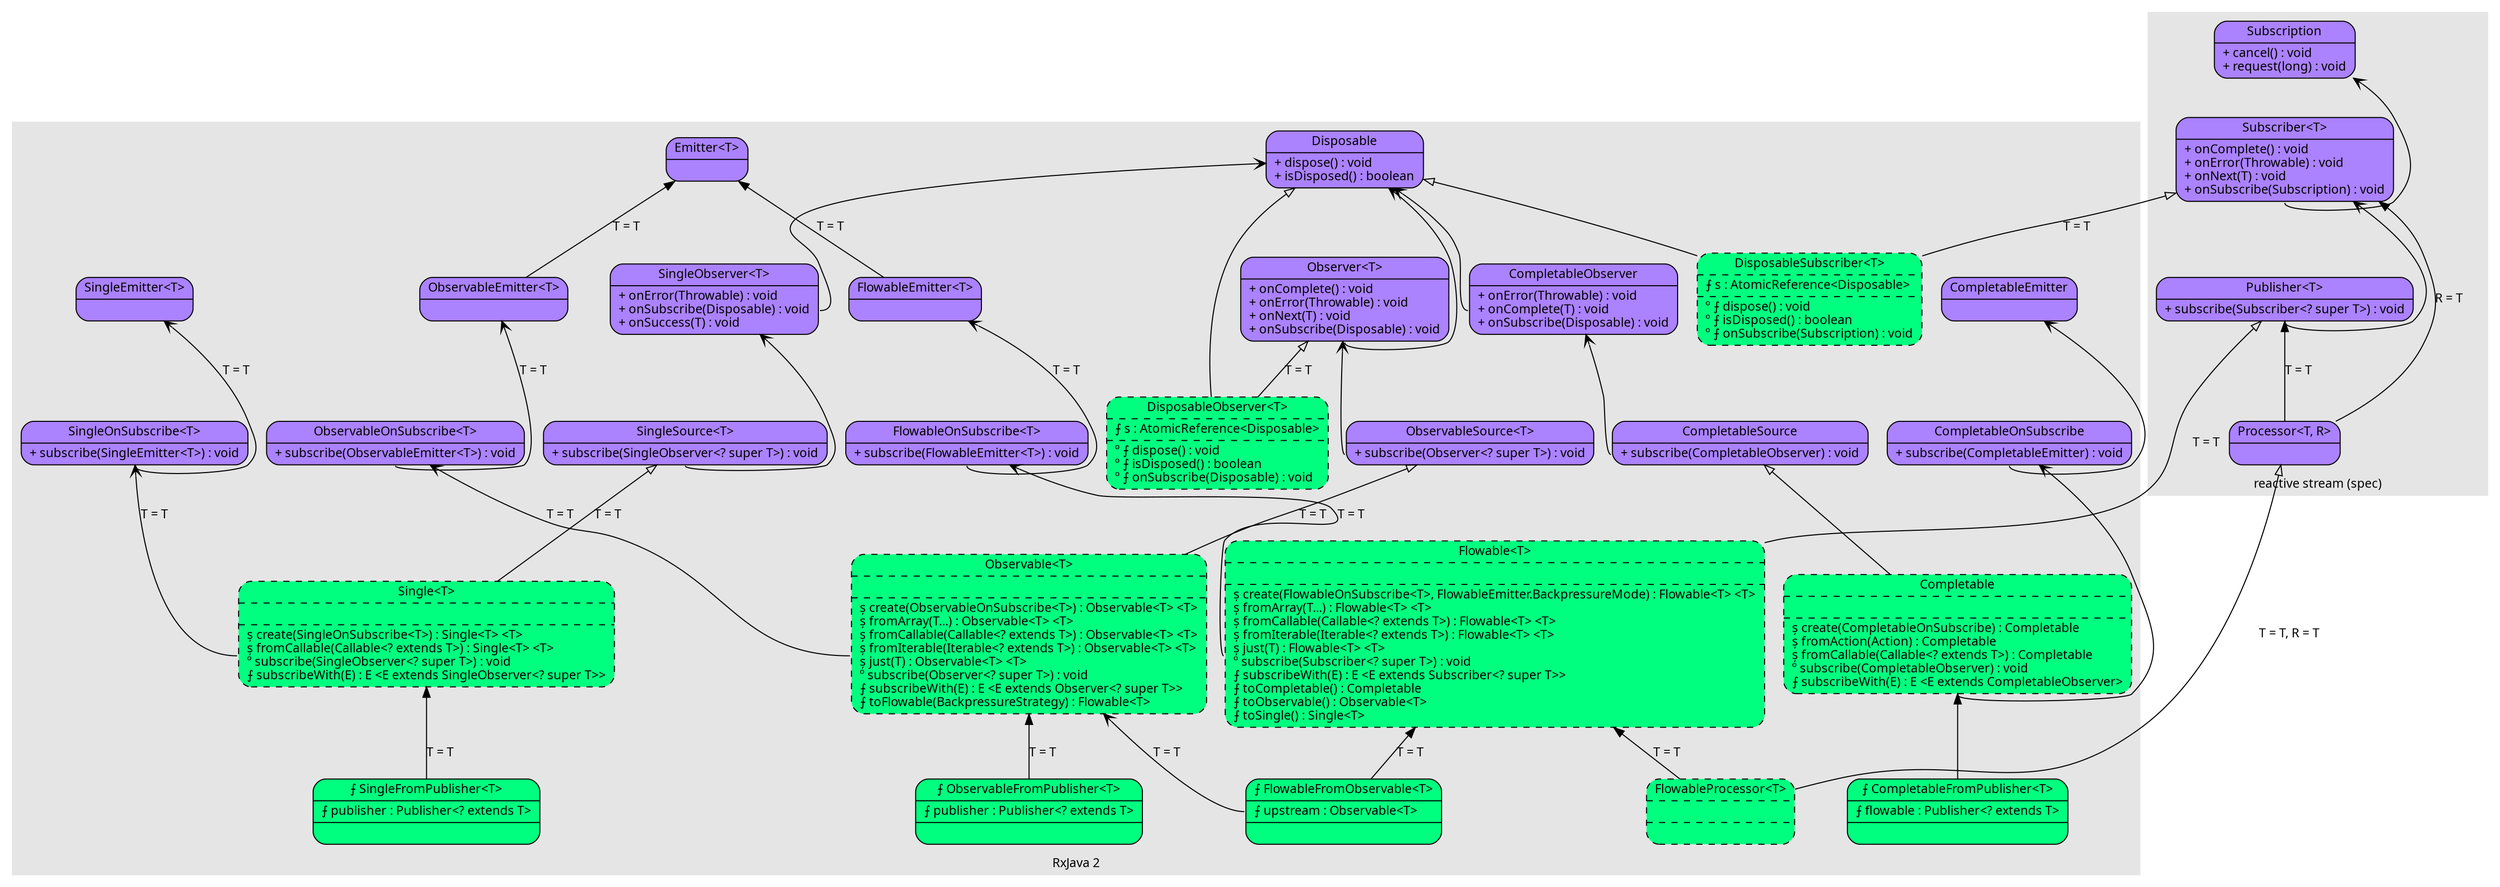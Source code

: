 digraph reactive {
	rankdir = BT;
    fontname = "Verdana";
    fontsize = 12;
    node [fontname = "Verdana", fontsize = 12, shape = "record"];
    edge [fontname = "Verdana", fontsize = 12];
    
	subgraph cluster25 {
		label = "reactive stream (spec)";
		style = filled;
		color = grey90;
		Processor [label = "{<f0>Processor&lt;T, R&gt;|}", style = "rounded, filled", fillcolor = "mediumpurple1"];
		Publisher [label = "{<f0>Publisher&lt;T&gt;|<f2>+ subscribe(Subscriber&lt;? super T&gt;) : void\l}", style = "rounded, filled", fillcolor = "mediumpurple1"];
		Subscriber [label = "{<f0>Subscriber&lt;T&gt;|<f2>+ onComplete() : void\l+ onError(Throwable) : void\l+ onNext(T) : void\l+ onSubscribe(Subscription) : void\l}", style = "rounded, filled", fillcolor = "mediumpurple1"];
		Subscription [label = "{<f0>Subscription|<f2>+ cancel() : void\l+ request(long) : void\l}", style = "rounded, filled", fillcolor = "mediumpurple1"];
	}
	
	subgraph cluster75 {
		label = "RxJava 2";
		style = filled;
		color = grey90;
		Completable [label = "{<f0>Completable|<f1>|<f2>&#537; create(CompletableOnSubscribe) : Completable\l&#537; fromAction(Action) : Completable\l&#537; fromCallable(Callable&lt;? extends T&gt;) : Completable\l&#186; subscribe(CompletableObserver) : void\l&#10765; subscribeWith(E) : E &lt;E extends CompletableObserver&gt;\l}", style = "rounded, filled, dashed", fillcolor = "springgreen"];
		CompletableEmitter [label = "{<f0>CompletableEmitter|<f2>}", style = "rounded, filled", fillcolor = "mediumpurple1"];
		CompletableFromPublisher [label = "{<f0>&#10765; CompletableFromPublisher&lt;T&gt;|<f1>&#10765; flowable : Publisher&lt;? extends T&gt;\l|<f2>}", style = "rounded, filled", fillcolor = "springgreen"];
		CompletableObserver [label = "{<f0>CompletableObserver|<f2>+ onError(Throwable) : void\l+ onComplete(T) : void\l+ onSubscribe(Disposable) : void\l}", style = "rounded, filled", fillcolor = "mediumpurple1"];
		CompletableOnSubscribe [label = "{<f0>CompletableOnSubscribe|<f2>+ subscribe(CompletableEmitter) : void\l}", style = "rounded, filled", fillcolor = "mediumpurple1"];
		CompletableSource [label = "{<f0>CompletableSource|<f2>+ subscribe(CompletableObserver) : void\l}", style = "rounded, filled", fillcolor = "mediumpurple1"];
		Disposable [label = "{<f0>Disposable|<f2>+ dispose() : void\l+ isDisposed() : boolean\l}", style = "rounded, filled", fillcolor = "mediumpurple1"];
		DisposableObserver [label = "{<f0>DisposableObserver&lt;T&gt;|<f1>&#10765; s : AtomicReference&lt;Disposable&gt;\l|<f2>&#186; &#10765; dispose() : void\l&#186; &#10765; isDisposed() : boolean\l&#186; &#10765; onSubscribe(Disposable) : void\l}", style = "rounded, filled, dashed", fillcolor = "springgreen"];
		DisposableSubscriber [label = "{<f0>DisposableSubscriber&lt;T&gt;|<f1>&#10765; s : AtomicReference&lt;Disposable&gt;\l|<f2>&#186; &#10765; dispose() : void\l&#186; &#10765; isDisposed() : boolean\l&#186; &#10765; onSubscribe(Subscription) : void\l}", style = "rounded, filled, dashed", fillcolor = "springgreen"];
		Emitter [label = "{<f0>Emitter&lt;T&gt;|<f2>}", style = "rounded, filled", fillcolor = "mediumpurple1"];
		Flowable [label = "{<f0>Flowable&lt;T&gt;|<f1>|<f2>&#537; create(FlowableOnSubscribe&lt;T&gt;, FlowableEmitter.BackpressureMode) : Flowable&lt;T&gt; &lt;T&gt;\l&#537; fromArray(T...) : Flowable&lt;T&gt; &lt;T&gt;\l&#537; fromCallable(Callable&lt;? extends T&gt;) : Flowable&lt;T&gt; &lt;T&gt;\l&#537; fromIterable(Iterable&lt;? extends T&gt;) : Flowable&lt;T&gt; &lt;T&gt;\l&#537; just(T) : Flowable&lt;T&gt; &lt;T&gt;\l&#186; subscribe(Subscriber&lt;? super T&gt;) : void\l&#10765; subscribeWith(E) : E &lt;E extends Subscriber&lt;? super T&gt;&gt;\l&#10765; toCompletable() : Completable\l&#10765; toObservable() : Observable&lt;T&gt;\l&#10765; toSingle() : Single&lt;T&gt;\l}", style = "rounded, filled, dashed", fillcolor = "springgreen"];
		FlowableEmitter [label = "{<f0>FlowableEmitter&lt;T&gt;|<f2>}", style = "rounded, filled", fillcolor = "mediumpurple1"];
		FlowableFromObservables [label = "{<f0>&#10765; FlowableFromObservable&lt;T&gt;|<f1>&#10765; upstream : Observable&lt;T&gt;\l|<f2>}", style = "rounded, filled", fillcolor = "springgreen"];
		FlowableOnSubscribe [label = "{<f0>FlowableOnSubscribe&lt;T&gt;|<f2>+ subscribe(FlowableEmitter&lt;T&gt;) : void\l}", style = "rounded, filled", fillcolor = "mediumpurple1"];
		FlowableProcessor [label = "{<f0>FlowableProcessor&lt;T&gt;|<f1>|<f2>}", style = "rounded, filled, dashed", fillcolor = "springgreen"];
		Observable [label = "{<f0>Observable&lt;T&gt;|<f1>|<f2>&#537; create(ObservableOnSubscribe&lt;T&gt;) : Observable&lt;T&gt; &lt;T&gt;\l&#537; fromArray(T...) : Observable&lt;T&gt; &lt;T&gt;\l&#537; fromCallable(Callable&lt;? extends T&gt;) : Observable&lt;T&gt; &lt;T&gt;\l&#537; fromIterable(Iterable&lt;? extends T&gt;) : Observable&lt;T&gt; &lt;T&gt;\l&#537; just(T) : Observable&lt;T&gt; &lt;T&gt;\l&#186; subscribe(Observer&lt;? super T&gt;) : void\l&#10765; subscribeWith(E) : E &lt;E extends Observer&lt;? super T&gt;&gt;\l&#10765; toFlowable(BackpressureStrategy) : Flowable&lt;T&gt;\l}", style = "rounded, filled, dashed", fillcolor = "springgreen"];
		ObservableEmitter [label = "{<f0>ObservableEmitter&lt;T&gt;|<f2>}", style = "rounded, filled", fillcolor = "mediumpurple1"];
		ObservableFromPublisher [label = "{<f0>&#10765; ObservableFromPublisher&lt;T&gt;|<f1>&#10765; publisher : Publisher&lt;? extends T&gt;\l|<f2>}", style = "rounded, filled", fillcolor = "springgreen"];
		ObservableOnSubscribe [label = "{<f0>ObservableOnSubscribe&lt;T&gt;|<f2>+ subscribe(ObservableEmitter&lt;T&gt;) : void\l}", style = "rounded, filled", fillcolor = "mediumpurple1"];
		ObservableSource [label = "{<f0>ObservableSource&lt;T&gt;|<f2>+ subscribe(Observer&lt;? super T&gt;) : void\l}", style = "rounded, filled", fillcolor = "mediumpurple1"];
		Observer [label = "{<f0>Observer&lt;T&gt;|<f2>+ onComplete() : void\l+ onError(Throwable) : void\l+ onNext(T) : void\l+ onSubscribe(Disposable) : void\l}", style = "rounded, filled", fillcolor = "mediumpurple1"];
		Single [label = "{<f0>Single&lt;T&gt;|<f1>|<f2>&#537; create(SingleOnSubscribe&lt;T&gt;) : Single&lt;T&gt; &lt;T&gt;\l&#537; fromCallable(Callable&lt;? extends T&gt;) : Single&lt;T&gt; &lt;T&gt;\l&#186; subscribe(SingleObserver&lt;? super T&gt;) : void\l&#10765; subscribeWith(E) : E &lt;E extends SingleObserver&lt;? super T&gt;&gt;\l}", style = "rounded, filled, dashed", fillcolor = "springgreen"];
		SingleEmitter [label = "{<f0>SingleEmitter&lt;T&gt;|<f2>}", style = "rounded, filled", fillcolor = "mediumpurple1"];
		SingleFromPublisher [label = "{<f0>&#10765; SingleFromPublisher&lt;T&gt;|<f1>&#10765; publisher : Publisher&lt;? extends T&gt;\l|<f2>}", style = "rounded, filled", fillcolor = "springgreen"];
		SingleObserver [label = "{<f0>SingleObserver&lt;T&gt;|<f2>+ onError(Throwable) : void\l+ onSubscribe(Disposable) : void\l+ onSuccess(T) : void\l}", style = "rounded, filled", fillcolor = "mediumpurple1"];
		SingleOnSubscribe [label = "{<f0>SingleOnSubscribe&lt;T&gt;|<f2>+ subscribe(SingleEmitter&lt;T&gt;) : void\l}", style = "rounded, filled", fillcolor = "mediumpurple1"];
		SingleSource [label = "{<f0>SingleSource&lt;T&gt;|<f2>+ subscribe(SingleObserver&lt;? super T&gt;) : void\l}", style = "rounded, filled", fillcolor = "mediumpurple1"];
	}
	
	/*
	subgraph cluster00 {
		label = "";
		style = filled;
		color = grey90;
	}
	
	// item_name [label = "item_lable", style = "filled", fillcolor = "palegreen"];
	// record_name [shape = "record", label = "{{<f0>interface|{<f10>(other implementers)}}|(other methods)}"];
	// interface_minor [shape = "plaintext", label = "Interface_minor"];
	// interface [label = "{<f0>Interface|<f2>+ method() : return_type\l}", style = "rounded, filled", fillcolor = "mediumpurple1"];
	// abstract_class [label = "{<f0>Abstract_Class|<f1>+ field1 : type\l+ field2 : type\l|<f2>&#170; abstract_method() : return_type\l&#537; static_method() : return_type\l+ method() : return_type\l}", style = "rounded, filled, dashed", fillcolor = "springgreen"];
	// class [label = "{<f0>Class|<f1>+ field1 : type\l+ field2 : type\l&#10765; final_field : type\l&#537; static_field : type\l|<f2>+ method() : return_type\l&#537; static_method() : return_type\l&#186; overriden_method() : return_type\l}", style = "rounded, filled", fillcolor = "springgreen"];
	*/
	
	// Implementation -> Interface [arrowhead = "empty"];
	// Subclass -> Class;	
	// Referer -> Referee [arrowhead = "vee"];
	// Implementation -> InterfaceMinor [arrowhead = "odot"];	
	
	Processor -> Publisher [label = "T = T"];
	Processor -> Subscriber [label = "R = T"];
	Publisher:f2 -> Subscriber [arrowhead = "vee"];
	Subscriber:f2 -> Subscription [arrowhead = "vee"];
	
	Flowable -> Publisher [arrowhead = "empty", label = "T = T"];
	FlowableProcessor -> Flowable [label = "T = T"];
	FlowableProcessor -> Processor [arrowhead = "empty", label = "T = T, R = T"];
	
	FlowableFromObservables -> Flowable [label = "T = T"];
	FlowableFromObservables:f1 -> Observable [arrowhead = "vee", label = "T = T"];
	
	// observable
	ObservableSource:f2 -> Observer [arrowhead = "vee"];
	Observer:f2 -> Disposable [arrowhead = "vee"];
	Observable -> ObservableSource [arrowhead = "empty", label = "T = T"];
	ObservableFromPublisher -> Observable [label = "T = T"];
	
	// single
	SingleSource:f2 -> SingleObserver [arrowhead = "vee"];
	SingleObserver:f2 -> Disposable [arrowhead = "vee"];
	Single -> SingleSource [arrowhead = "empty", label = "T = T"];
	SingleFromPublisher -> Single [label = "T = T"];
	
	// completable
	CompletableSource:f2 -> CompletableObserver [arrowhead = "vee"];
	CompletableObserver:f2 -> Disposable [arrowhead = "vee"];
	Completable -> CompletableSource [arrowhead = "empty"];
	CompletableFromPublisher -> Completable;
	
	// subscriber
	Flowable:f2 -> FlowableOnSubscribe [arrowhead = "vee", label = "T = T"];
	FlowableOnSubscribe:f2 -> FlowableEmitter [arrowhead = "vee", label = "T = T"];
	FlowableEmitter -> Emitter [label = "T = T"];
	Observable:f2 -> ObservableOnSubscribe [arrowhead = "vee", label = "T = T"];
	ObservableOnSubscribe:f2 -> ObservableEmitter [arrowhead = "vee", label = "T = T"];
	ObservableEmitter -> Emitter [label = "T = T"];
	Completable:f2 -> CompletableOnSubscribe [arrowhead = "vee"];
	CompletableOnSubscribe:f2 -> CompletableEmitter [arrowhead = "vee"];
	Single:f2 -> SingleOnSubscribe [arrowhead = "vee", label = "T = T"];
	SingleOnSubscribe:f2 -> SingleEmitter [arrowhead = "vee", label = "T = T"];
	
	// disposables
	DisposableObserver -> Observer [arrowhead = "empty", label = "T = T"];
	DisposableObserver -> Disposable [arrowhead = "empty"];
	DisposableSubscriber -> Subscriber [arrowhead = "empty", label = "T = T"];
	DisposableSubscriber -> Disposable [arrowhead = "empty"];
}
